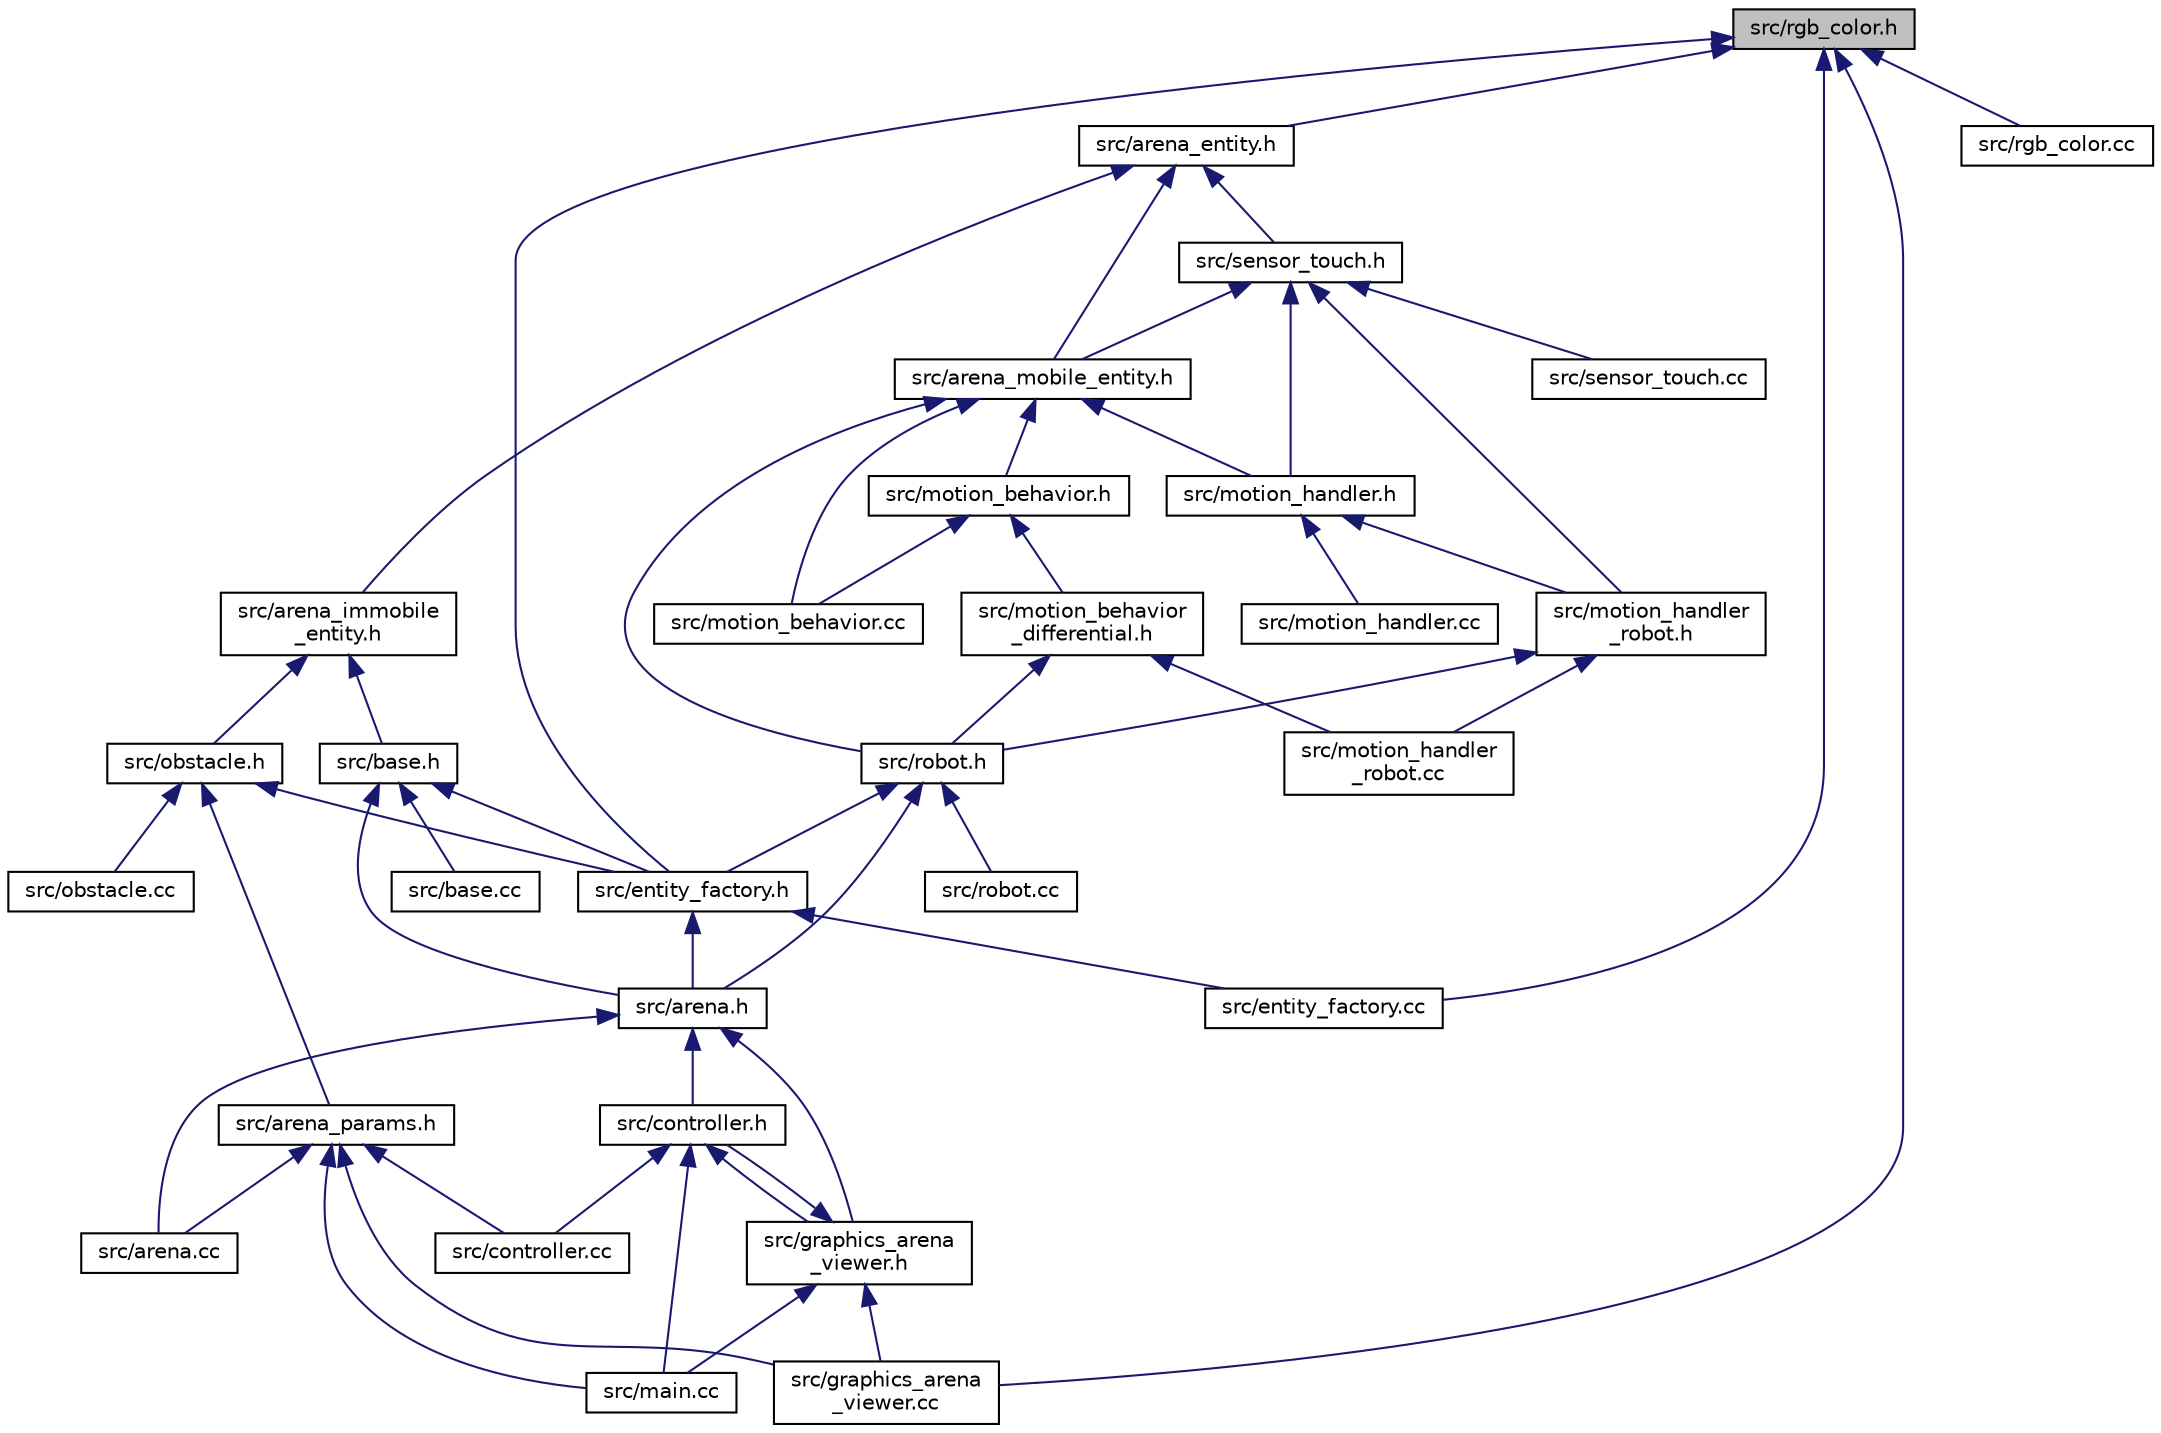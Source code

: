digraph "src/rgb_color.h"
{
  edge [fontname="Helvetica",fontsize="10",labelfontname="Helvetica",labelfontsize="10"];
  node [fontname="Helvetica",fontsize="10",shape=record];
  Node1 [label="src/rgb_color.h",height=0.2,width=0.4,color="black", fillcolor="grey75", style="filled", fontcolor="black"];
  Node1 -> Node2 [dir="back",color="midnightblue",fontsize="10",style="solid"];
  Node2 [label="src/arena_entity.h",height=0.2,width=0.4,color="black", fillcolor="white", style="filled",URL="$arena__entity_8h.html"];
  Node2 -> Node3 [dir="back",color="midnightblue",fontsize="10",style="solid"];
  Node3 [label="src/arena_immobile\l_entity.h",height=0.2,width=0.4,color="black", fillcolor="white", style="filled",URL="$arena__immobile__entity_8h.html"];
  Node3 -> Node4 [dir="back",color="midnightblue",fontsize="10",style="solid"];
  Node4 [label="src/base.h",height=0.2,width=0.4,color="black", fillcolor="white", style="filled",URL="$base_8h.html"];
  Node4 -> Node5 [dir="back",color="midnightblue",fontsize="10",style="solid"];
  Node5 [label="src/arena.h",height=0.2,width=0.4,color="black", fillcolor="white", style="filled",URL="$arena_8h.html"];
  Node5 -> Node6 [dir="back",color="midnightblue",fontsize="10",style="solid"];
  Node6 [label="src/arena.cc",height=0.2,width=0.4,color="black", fillcolor="white", style="filled",URL="$arena_8cc.html"];
  Node5 -> Node7 [dir="back",color="midnightblue",fontsize="10",style="solid"];
  Node7 [label="src/controller.h",height=0.2,width=0.4,color="black", fillcolor="white", style="filled",URL="$controller_8h.html"];
  Node7 -> Node8 [dir="back",color="midnightblue",fontsize="10",style="solid"];
  Node8 [label="src/controller.cc",height=0.2,width=0.4,color="black", fillcolor="white", style="filled",URL="$controller_8cc.html"];
  Node7 -> Node9 [dir="back",color="midnightblue",fontsize="10",style="solid"];
  Node9 [label="src/graphics_arena\l_viewer.h",height=0.2,width=0.4,color="black", fillcolor="white", style="filled",URL="$graphics__arena__viewer_8h.html"];
  Node9 -> Node7 [dir="back",color="midnightblue",fontsize="10",style="solid"];
  Node9 -> Node10 [dir="back",color="midnightblue",fontsize="10",style="solid"];
  Node10 [label="src/graphics_arena\l_viewer.cc",height=0.2,width=0.4,color="black", fillcolor="white", style="filled",URL="$graphics__arena__viewer_8cc.html"];
  Node9 -> Node11 [dir="back",color="midnightblue",fontsize="10",style="solid"];
  Node11 [label="src/main.cc",height=0.2,width=0.4,color="black", fillcolor="white", style="filled",URL="$main_8cc.html"];
  Node7 -> Node11 [dir="back",color="midnightblue",fontsize="10",style="solid"];
  Node5 -> Node9 [dir="back",color="midnightblue",fontsize="10",style="solid"];
  Node4 -> Node12 [dir="back",color="midnightblue",fontsize="10",style="solid"];
  Node12 [label="src/entity_factory.h",height=0.2,width=0.4,color="black", fillcolor="white", style="filled",URL="$entity__factory_8h.html"];
  Node12 -> Node5 [dir="back",color="midnightblue",fontsize="10",style="solid"];
  Node12 -> Node13 [dir="back",color="midnightblue",fontsize="10",style="solid"];
  Node13 [label="src/entity_factory.cc",height=0.2,width=0.4,color="black", fillcolor="white", style="filled",URL="$entity__factory_8cc.html"];
  Node4 -> Node14 [dir="back",color="midnightblue",fontsize="10",style="solid"];
  Node14 [label="src/base.cc",height=0.2,width=0.4,color="black", fillcolor="white", style="filled",URL="$base_8cc.html"];
  Node3 -> Node15 [dir="back",color="midnightblue",fontsize="10",style="solid"];
  Node15 [label="src/obstacle.h",height=0.2,width=0.4,color="black", fillcolor="white", style="filled",URL="$obstacle_8h.html"];
  Node15 -> Node12 [dir="back",color="midnightblue",fontsize="10",style="solid"];
  Node15 -> Node16 [dir="back",color="midnightblue",fontsize="10",style="solid"];
  Node16 [label="src/arena_params.h",height=0.2,width=0.4,color="black", fillcolor="white", style="filled",URL="$arena__params_8h.html"];
  Node16 -> Node6 [dir="back",color="midnightblue",fontsize="10",style="solid"];
  Node16 -> Node8 [dir="back",color="midnightblue",fontsize="10",style="solid"];
  Node16 -> Node10 [dir="back",color="midnightblue",fontsize="10",style="solid"];
  Node16 -> Node11 [dir="back",color="midnightblue",fontsize="10",style="solid"];
  Node15 -> Node17 [dir="back",color="midnightblue",fontsize="10",style="solid"];
  Node17 [label="src/obstacle.cc",height=0.2,width=0.4,color="black", fillcolor="white", style="filled",URL="$obstacle_8cc.html"];
  Node2 -> Node18 [dir="back",color="midnightblue",fontsize="10",style="solid"];
  Node18 [label="src/arena_mobile_entity.h",height=0.2,width=0.4,color="black", fillcolor="white", style="filled",URL="$arena__mobile__entity_8h.html"];
  Node18 -> Node19 [dir="back",color="midnightblue",fontsize="10",style="solid"];
  Node19 [label="src/robot.h",height=0.2,width=0.4,color="black", fillcolor="white", style="filled",URL="$robot_8h.html"];
  Node19 -> Node12 [dir="back",color="midnightblue",fontsize="10",style="solid"];
  Node19 -> Node5 [dir="back",color="midnightblue",fontsize="10",style="solid"];
  Node19 -> Node20 [dir="back",color="midnightblue",fontsize="10",style="solid"];
  Node20 [label="src/robot.cc",height=0.2,width=0.4,color="black", fillcolor="white", style="filled",URL="$robot_8cc.html"];
  Node18 -> Node21 [dir="back",color="midnightblue",fontsize="10",style="solid"];
  Node21 [label="src/motion_handler.h",height=0.2,width=0.4,color="black", fillcolor="white", style="filled",URL="$motion__handler_8h.html"];
  Node21 -> Node22 [dir="back",color="midnightblue",fontsize="10",style="solid"];
  Node22 [label="src/motion_handler\l_robot.h",height=0.2,width=0.4,color="black", fillcolor="white", style="filled",URL="$motion__handler__robot_8h.html"];
  Node22 -> Node19 [dir="back",color="midnightblue",fontsize="10",style="solid"];
  Node22 -> Node23 [dir="back",color="midnightblue",fontsize="10",style="solid"];
  Node23 [label="src/motion_handler\l_robot.cc",height=0.2,width=0.4,color="black", fillcolor="white", style="filled",URL="$motion__handler__robot_8cc.html"];
  Node21 -> Node24 [dir="back",color="midnightblue",fontsize="10",style="solid"];
  Node24 [label="src/motion_handler.cc",height=0.2,width=0.4,color="black", fillcolor="white", style="filled",URL="$motion__handler_8cc.html"];
  Node18 -> Node25 [dir="back",color="midnightblue",fontsize="10",style="solid"];
  Node25 [label="src/motion_behavior.h",height=0.2,width=0.4,color="black", fillcolor="white", style="filled",URL="$motion__behavior_8h.html"];
  Node25 -> Node26 [dir="back",color="midnightblue",fontsize="10",style="solid"];
  Node26 [label="src/motion_behavior\l_differential.h",height=0.2,width=0.4,color="black", fillcolor="white", style="filled",URL="$motion__behavior__differential_8h.html"];
  Node26 -> Node19 [dir="back",color="midnightblue",fontsize="10",style="solid"];
  Node26 -> Node23 [dir="back",color="midnightblue",fontsize="10",style="solid"];
  Node25 -> Node27 [dir="back",color="midnightblue",fontsize="10",style="solid"];
  Node27 [label="src/motion_behavior.cc",height=0.2,width=0.4,color="black", fillcolor="white", style="filled",URL="$motion__behavior_8cc.html"];
  Node18 -> Node27 [dir="back",color="midnightblue",fontsize="10",style="solid"];
  Node2 -> Node28 [dir="back",color="midnightblue",fontsize="10",style="solid"];
  Node28 [label="src/sensor_touch.h",height=0.2,width=0.4,color="black", fillcolor="white", style="filled",URL="$sensor__touch_8h.html"];
  Node28 -> Node18 [dir="back",color="midnightblue",fontsize="10",style="solid"];
  Node28 -> Node21 [dir="back",color="midnightblue",fontsize="10",style="solid"];
  Node28 -> Node22 [dir="back",color="midnightblue",fontsize="10",style="solid"];
  Node28 -> Node29 [dir="back",color="midnightblue",fontsize="10",style="solid"];
  Node29 [label="src/sensor_touch.cc",height=0.2,width=0.4,color="black", fillcolor="white", style="filled",URL="$sensor__touch_8cc.html"];
  Node1 -> Node12 [dir="back",color="midnightblue",fontsize="10",style="solid"];
  Node1 -> Node13 [dir="back",color="midnightblue",fontsize="10",style="solid"];
  Node1 -> Node10 [dir="back",color="midnightblue",fontsize="10",style="solid"];
  Node1 -> Node30 [dir="back",color="midnightblue",fontsize="10",style="solid"];
  Node30 [label="src/rgb_color.cc",height=0.2,width=0.4,color="black", fillcolor="white", style="filled",URL="$rgb__color_8cc.html"];
}
